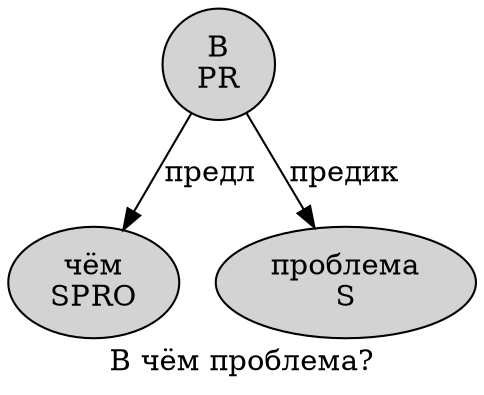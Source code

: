 digraph SENTENCE_2755 {
	graph [label="В чём проблема?"]
	node [style=filled]
		0 [label="В
PR" color="" fillcolor=lightgray penwidth=1 shape=ellipse]
		1 [label="чём
SPRO" color="" fillcolor=lightgray penwidth=1 shape=ellipse]
		2 [label="проблема
S" color="" fillcolor=lightgray penwidth=1 shape=ellipse]
			0 -> 1 [label="предл"]
			0 -> 2 [label="предик"]
}